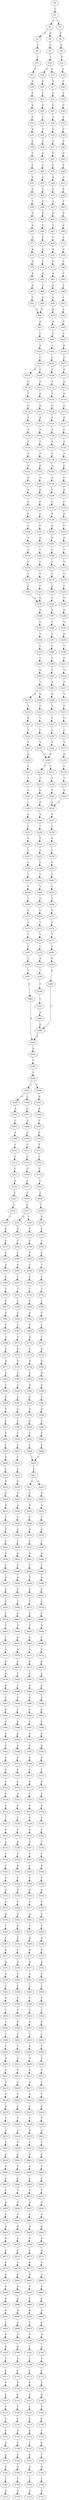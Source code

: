 strict digraph  {
	S0 -> S1 [ label = C ];
	S1 -> S2 [ label = C ];
	S1 -> S3 [ label = G ];
	S2 -> S4 [ label = G ];
	S2 -> S5 [ label = A ];
	S3 -> S6 [ label = G ];
	S4 -> S7 [ label = G ];
	S5 -> S8 [ label = G ];
	S6 -> S9 [ label = G ];
	S7 -> S10 [ label = T ];
	S8 -> S11 [ label = T ];
	S9 -> S12 [ label = T ];
	S10 -> S13 [ label = G ];
	S10 -> S14 [ label = C ];
	S11 -> S15 [ label = C ];
	S12 -> S16 [ label = G ];
	S13 -> S17 [ label = A ];
	S14 -> S18 [ label = G ];
	S15 -> S19 [ label = G ];
	S16 -> S20 [ label = C ];
	S17 -> S21 [ label = C ];
	S18 -> S22 [ label = C ];
	S19 -> S23 [ label = C ];
	S20 -> S24 [ label = C ];
	S21 -> S25 [ label = G ];
	S22 -> S26 [ label = G ];
	S23 -> S27 [ label = G ];
	S24 -> S28 [ label = G ];
	S25 -> S29 [ label = T ];
	S26 -> S30 [ label = T ];
	S27 -> S31 [ label = C ];
	S28 -> S32 [ label = C ];
	S29 -> S33 [ label = G ];
	S30 -> S34 [ label = A ];
	S31 -> S35 [ label = A ];
	S32 -> S36 [ label = C ];
	S33 -> S37 [ label = G ];
	S34 -> S38 [ label = G ];
	S35 -> S39 [ label = G ];
	S36 -> S40 [ label = G ];
	S37 -> S41 [ label = G ];
	S38 -> S42 [ label = C ];
	S39 -> S43 [ label = C ];
	S40 -> S44 [ label = G ];
	S41 -> S45 [ label = T ];
	S42 -> S46 [ label = C ];
	S43 -> S47 [ label = C ];
	S44 -> S48 [ label = T ];
	S45 -> S49 [ label = A ];
	S46 -> S50 [ label = G ];
	S47 -> S51 [ label = G ];
	S48 -> S52 [ label = G ];
	S49 -> S53 [ label = C ];
	S50 -> S54 [ label = C ];
	S51 -> S55 [ label = G ];
	S52 -> S56 [ label = G ];
	S53 -> S57 [ label = T ];
	S54 -> S58 [ label = T ];
	S55 -> S59 [ label = T ];
	S56 -> S60 [ label = T ];
	S57 -> S61 [ label = A ];
	S58 -> S62 [ label = G ];
	S59 -> S63 [ label = G ];
	S60 -> S64 [ label = G ];
	S61 -> S65 [ label = T ];
	S62 -> S66 [ label = G ];
	S63 -> S67 [ label = G ];
	S64 -> S68 [ label = G ];
	S65 -> S69 [ label = T ];
	S66 -> S70 [ label = A ];
	S67 -> S71 [ label = A ];
	S68 -> S72 [ label = A ];
	S69 -> S73 [ label = G ];
	S70 -> S74 [ label = A ];
	S71 -> S75 [ label = A ];
	S72 -> S76 [ label = A ];
	S73 -> S77 [ label = G ];
	S74 -> S78 [ label = G ];
	S75 -> S79 [ label = G ];
	S76 -> S80 [ label = C ];
	S77 -> S81 [ label = A ];
	S78 -> S82 [ label = A ];
	S79 -> S83 [ label = A ];
	S80 -> S84 [ label = C ];
	S81 -> S85 [ label = A ];
	S82 -> S86 [ label = A ];
	S83 -> S87 [ label = A ];
	S84 -> S88 [ label = T ];
	S85 -> S89 [ label = C ];
	S86 -> S90 [ label = C ];
	S87 -> S91 [ label = C ];
	S88 -> S92 [ label = C ];
	S89 -> S93 [ label = G ];
	S90 -> S94 [ label = G ];
	S91 -> S94 [ label = G ];
	S92 -> S95 [ label = G ];
	S93 -> S96 [ label = G ];
	S94 -> S97 [ label = G ];
	S95 -> S98 [ label = G ];
	S96 -> S99 [ label = T ];
	S97 -> S100 [ label = C ];
	S98 -> S101 [ label = C ];
	S99 -> S102 [ label = A ];
	S100 -> S103 [ label = A ];
	S101 -> S104 [ label = A ];
	S102 -> S105 [ label = C ];
	S103 -> S106 [ label = C ];
	S104 -> S107 [ label = C ];
	S105 -> S108 [ label = G ];
	S106 -> S109 [ label = C ];
	S106 -> S110 [ label = T ];
	S107 -> S111 [ label = G ];
	S108 -> S112 [ label = A ];
	S109 -> S113 [ label = G ];
	S110 -> S114 [ label = G ];
	S111 -> S115 [ label = C ];
	S112 -> S116 [ label = A ];
	S113 -> S117 [ label = G ];
	S114 -> S118 [ label = G ];
	S115 -> S119 [ label = G ];
	S116 -> S120 [ label = G ];
	S117 -> S121 [ label = G ];
	S118 -> S122 [ label = G ];
	S119 -> S123 [ label = C ];
	S120 -> S124 [ label = A ];
	S121 -> S125 [ label = A ];
	S122 -> S126 [ label = A ];
	S123 -> S127 [ label = G ];
	S124 -> S128 [ label = A ];
	S125 -> S129 [ label = A ];
	S126 -> S130 [ label = A ];
	S127 -> S131 [ label = C ];
	S128 -> S132 [ label = G ];
	S129 -> S133 [ label = T ];
	S130 -> S134 [ label = C ];
	S131 -> S135 [ label = G ];
	S132 -> S136 [ label = T ];
	S133 -> S137 [ label = T ];
	S134 -> S138 [ label = T ];
	S135 -> S139 [ label = T ];
	S136 -> S140 [ label = G ];
	S137 -> S141 [ label = G ];
	S138 -> S142 [ label = G ];
	S139 -> S143 [ label = C ];
	S140 -> S144 [ label = T ];
	S141 -> S145 [ label = A ];
	S142 -> S146 [ label = G ];
	S143 -> S147 [ label = G ];
	S144 -> S148 [ label = C ];
	S145 -> S149 [ label = A ];
	S146 -> S150 [ label = A ];
	S147 -> S151 [ label = A ];
	S148 -> S152 [ label = C ];
	S149 -> S153 [ label = C ];
	S150 -> S154 [ label = C ];
	S151 -> S155 [ label = C ];
	S152 -> S156 [ label = T ];
	S153 -> S157 [ label = C ];
	S154 -> S158 [ label = C ];
	S155 -> S159 [ label = G ];
	S156 -> S160 [ label = G ];
	S157 -> S161 [ label = C ];
	S158 -> S162 [ label = C ];
	S159 -> S163 [ label = C ];
	S160 -> S164 [ label = G ];
	S161 -> S165 [ label = G ];
	S162 -> S166 [ label = G ];
	S163 -> S167 [ label = G ];
	S164 -> S168 [ label = C ];
	S165 -> S169 [ label = T ];
	S166 -> S170 [ label = T ];
	S167 -> S171 [ label = C ];
	S168 -> S172 [ label = C ];
	S169 -> S173 [ label = C ];
	S170 -> S174 [ label = C ];
	S171 -> S175 [ label = C ];
	S172 -> S176 [ label = T ];
	S173 -> S177 [ label = T ];
	S174 -> S178 [ label = T ];
	S175 -> S179 [ label = T ];
	S176 -> S180 [ label = G ];
	S177 -> S181 [ label = C ];
	S178 -> S182 [ label = C ];
	S179 -> S183 [ label = C ];
	S180 -> S184 [ label = G ];
	S181 -> S185 [ label = G ];
	S182 -> S185 [ label = G ];
	S183 -> S186 [ label = G ];
	S184 -> S187 [ label = G ];
	S185 -> S188 [ label = G ];
	S186 -> S189 [ label = G ];
	S187 -> S190 [ label = T ];
	S188 -> S191 [ label = C ];
	S189 -> S192 [ label = G ];
	S190 -> S193 [ label = C ];
	S191 -> S194 [ label = A ];
	S192 -> S195 [ label = C ];
	S193 -> S196 [ label = C ];
	S194 -> S197 [ label = C ];
	S195 -> S198 [ label = T ];
	S196 -> S199 [ label = C ];
	S197 -> S200 [ label = C ];
	S198 -> S201 [ label = C ];
	S199 -> S202 [ label = G ];
	S200 -> S203 [ label = G ];
	S201 -> S204 [ label = A ];
	S202 -> S205 [ label = A ];
	S203 -> S206 [ label = A ];
	S204 -> S207 [ label = C ];
	S205 -> S208 [ label = G ];
	S206 -> S209 [ label = G ];
	S206 -> S210 [ label = A ];
	S207 -> S211 [ label = G ];
	S208 -> S212 [ label = T ];
	S209 -> S213 [ label = T ];
	S210 -> S214 [ label = T ];
	S211 -> S215 [ label = T ];
	S212 -> S216 [ label = C ];
	S213 -> S217 [ label = C ];
	S214 -> S218 [ label = G ];
	S215 -> S219 [ label = C ];
	S216 -> S220 [ label = C ];
	S217 -> S221 [ label = C ];
	S218 -> S222 [ label = T ];
	S219 -> S223 [ label = C ];
	S220 -> S224 [ label = A ];
	S221 -> S225 [ label = A ];
	S222 -> S226 [ label = A ];
	S223 -> S227 [ label = A ];
	S224 -> S228 [ label = G ];
	S225 -> S228 [ label = G ];
	S226 -> S229 [ label = G ];
	S227 -> S230 [ label = G ];
	S228 -> S231 [ label = T ];
	S228 -> S232 [ label = C ];
	S229 -> S233 [ label = T ];
	S230 -> S234 [ label = C ];
	S231 -> S235 [ label = A ];
	S232 -> S236 [ label = T ];
	S233 -> S237 [ label = T ];
	S234 -> S238 [ label = T ];
	S235 -> S239 [ label = G ];
	S236 -> S240 [ label = T ];
	S237 -> S241 [ label = T ];
	S238 -> S242 [ label = T ];
	S239 -> S243 [ label = G ];
	S240 -> S244 [ label = C ];
	S241 -> S245 [ label = C ];
	S242 -> S244 [ label = C ];
	S243 -> S246 [ label = G ];
	S244 -> S247 [ label = A ];
	S245 -> S248 [ label = A ];
	S246 -> S249 [ label = T ];
	S247 -> S250 [ label = C ];
	S248 -> S251 [ label = C ];
	S249 -> S252 [ label = C ];
	S250 -> S253 [ label = G ];
	S251 -> S254 [ label = T ];
	S252 -> S255 [ label = A ];
	S253 -> S256 [ label = C ];
	S254 -> S257 [ label = C ];
	S255 -> S258 [ label = C ];
	S256 -> S259 [ label = C ];
	S257 -> S260 [ label = C ];
	S258 -> S261 [ label = T ];
	S259 -> S262 [ label = C ];
	S260 -> S263 [ label = T ];
	S261 -> S264 [ label = C ];
	S262 -> S265 [ label = T ];
	S263 -> S266 [ label = T ];
	S264 -> S267 [ label = G ];
	S265 -> S268 [ label = T ];
	S266 -> S269 [ label = T ];
	S267 -> S270 [ label = C ];
	S268 -> S271 [ label = C ];
	S269 -> S272 [ label = C ];
	S270 -> S273 [ label = T ];
	S271 -> S274 [ label = A ];
	S272 -> S275 [ label = A ];
	S273 -> S276 [ label = T ];
	S274 -> S277 [ label = T ];
	S275 -> S278 [ label = T ];
	S276 -> S279 [ label = C ];
	S277 -> S280 [ label = C ];
	S278 -> S281 [ label = C ];
	S279 -> S282 [ label = A ];
	S280 -> S283 [ label = C ];
	S281 -> S284 [ label = C ];
	S282 -> S285 [ label = T ];
	S283 -> S286 [ label = A ];
	S284 -> S287 [ label = A ];
	S285 -> S288 [ label = C ];
	S286 -> S289 [ label = G ];
	S287 -> S290 [ label = G ];
	S288 -> S291 [ label = C ];
	S289 -> S292 [ label = A ];
	S290 -> S292 [ label = A ];
	S291 -> S293 [ label = A ];
	S292 -> S294 [ label = A ];
	S293 -> S289 [ label = G ];
	S294 -> S295 [ label = C ];
	S295 -> S296 [ label = C ];
	S296 -> S297 [ label = A ];
	S296 -> S298 [ label = G ];
	S297 -> S299 [ label = G ];
	S297 -> S300 [ label = C ];
	S298 -> S301 [ label = G ];
	S299 -> S302 [ label = A ];
	S300 -> S303 [ label = C ];
	S301 -> S304 [ label = A ];
	S302 -> S305 [ label = C ];
	S303 -> S306 [ label = A ];
	S304 -> S307 [ label = C ];
	S305 -> S308 [ label = T ];
	S306 -> S309 [ label = C ];
	S307 -> S310 [ label = G ];
	S308 -> S311 [ label = C ];
	S309 -> S312 [ label = C ];
	S310 -> S313 [ label = C ];
	S311 -> S314 [ label = C ];
	S312 -> S315 [ label = C ];
	S313 -> S316 [ label = C ];
	S314 -> S317 [ label = C ];
	S315 -> S318 [ label = C ];
	S316 -> S319 [ label = C ];
	S317 -> S320 [ label = A ];
	S318 -> S321 [ label = T ];
	S319 -> S322 [ label = A ];
	S320 -> S323 [ label = T ];
	S321 -> S324 [ label = T ];
	S322 -> S325 [ label = T ];
	S323 -> S326 [ label = C ];
	S324 -> S327 [ label = C ];
	S325 -> S328 [ label = C ];
	S326 -> S329 [ label = T ];
	S327 -> S330 [ label = C ];
	S327 -> S331 [ label = G ];
	S328 -> S332 [ label = G ];
	S329 -> S333 [ label = G ];
	S330 -> S334 [ label = T ];
	S331 -> S335 [ label = A ];
	S332 -> S336 [ label = T ];
	S333 -> S337 [ label = C ];
	S334 -> S338 [ label = G ];
	S335 -> S339 [ label = T ];
	S336 -> S340 [ label = C ];
	S337 -> S341 [ label = C ];
	S338 -> S342 [ label = T ];
	S339 -> S343 [ label = C ];
	S340 -> S344 [ label = C ];
	S341 -> S345 [ label = A ];
	S342 -> S346 [ label = C ];
	S343 -> S347 [ label = G ];
	S344 -> S348 [ label = T ];
	S345 -> S349 [ label = G ];
	S346 -> S350 [ label = C ];
	S347 -> S351 [ label = T ];
	S348 -> S352 [ label = C ];
	S349 -> S353 [ label = T ];
	S350 -> S354 [ label = T ];
	S351 -> S355 [ label = T ];
	S352 -> S356 [ label = T ];
	S353 -> S357 [ label = C ];
	S354 -> S358 [ label = T ];
	S355 -> S359 [ label = T ];
	S356 -> S360 [ label = T ];
	S357 -> S361 [ label = G ];
	S358 -> S362 [ label = G ];
	S359 -> S363 [ label = G ];
	S360 -> S364 [ label = C ];
	S361 -> S365 [ label = T ];
	S362 -> S366 [ label = T ];
	S363 -> S367 [ label = T ];
	S364 -> S368 [ label = T ];
	S365 -> S369 [ label = A ];
	S366 -> S370 [ label = A ];
	S367 -> S371 [ label = A ];
	S368 -> S372 [ label = C ];
	S369 -> S373 [ label = A ];
	S370 -> S374 [ label = G ];
	S371 -> S375 [ label = G ];
	S372 -> S376 [ label = G ];
	S373 -> S377 [ label = G ];
	S374 -> S378 [ label = G ];
	S375 -> S379 [ label = G ];
	S376 -> S380 [ label = G ];
	S377 -> S381 [ label = A ];
	S378 -> S382 [ label = A ];
	S379 -> S383 [ label = A ];
	S380 -> S384 [ label = A ];
	S381 -> S385 [ label = C ];
	S382 -> S386 [ label = G ];
	S383 -> S387 [ label = A ];
	S384 -> S388 [ label = G ];
	S385 -> S389 [ label = G ];
	S386 -> S390 [ label = A ];
	S387 -> S391 [ label = A ];
	S388 -> S392 [ label = A ];
	S389 -> S393 [ label = G ];
	S390 -> S394 [ label = G ];
	S391 -> S395 [ label = G ];
	S392 -> S396 [ label = G ];
	S393 -> S397 [ label = C ];
	S394 -> S398 [ label = G ];
	S395 -> S399 [ label = G ];
	S396 -> S400 [ label = G ];
	S397 -> S401 [ label = T ];
	S398 -> S402 [ label = T ];
	S399 -> S403 [ label = T ];
	S400 -> S404 [ label = T ];
	S401 -> S405 [ label = C ];
	S402 -> S406 [ label = C ];
	S403 -> S407 [ label = C ];
	S404 -> S408 [ label = C ];
	S405 -> S409 [ label = T ];
	S406 -> S410 [ label = C ];
	S407 -> S411 [ label = C ];
	S408 -> S410 [ label = C ];
	S409 -> S412 [ label = C ];
	S410 -> S413 [ label = C ];
	S411 -> S414 [ label = C ];
	S412 -> S415 [ label = G ];
	S413 -> S416 [ label = A ];
	S413 -> S417 [ label = G ];
	S414 -> S418 [ label = G ];
	S415 -> S419 [ label = A ];
	S416 -> S420 [ label = G ];
	S417 -> S421 [ label = G ];
	S418 -> S422 [ label = A ];
	S419 -> S423 [ label = A ];
	S420 -> S424 [ label = A ];
	S421 -> S425 [ label = A ];
	S422 -> S426 [ label = A ];
	S423 -> S427 [ label = G ];
	S424 -> S428 [ label = G ];
	S425 -> S429 [ label = G ];
	S426 -> S430 [ label = G ];
	S427 -> S431 [ label = T ];
	S428 -> S432 [ label = C ];
	S429 -> S433 [ label = G ];
	S430 -> S434 [ label = T ];
	S431 -> S435 [ label = C ];
	S432 -> S436 [ label = C ];
	S433 -> S437 [ label = C ];
	S434 -> S438 [ label = C ];
	S435 -> S439 [ label = G ];
	S436 -> S440 [ label = A ];
	S437 -> S441 [ label = G ];
	S438 -> S442 [ label = G ];
	S439 -> S443 [ label = C ];
	S440 -> S444 [ label = C ];
	S441 -> S445 [ label = T ];
	S442 -> S446 [ label = A ];
	S443 -> S447 [ label = G ];
	S444 -> S448 [ label = G ];
	S445 -> S449 [ label = G ];
	S446 -> S450 [ label = G ];
	S447 -> S451 [ label = G ];
	S448 -> S452 [ label = G ];
	S449 -> S453 [ label = G ];
	S450 -> S454 [ label = G ];
	S451 -> S455 [ label = C ];
	S452 -> S456 [ label = T ];
	S453 -> S457 [ label = T ];
	S454 -> S458 [ label = T ];
	S455 -> S459 [ label = T ];
	S456 -> S460 [ label = T ];
	S457 -> S461 [ label = A ];
	S458 -> S462 [ label = A ];
	S459 -> S463 [ label = A ];
	S460 -> S464 [ label = A ];
	S461 -> S465 [ label = T ];
	S462 -> S466 [ label = T ];
	S463 -> S467 [ label = T ];
	S464 -> S468 [ label = C ];
	S465 -> S469 [ label = G ];
	S466 -> S470 [ label = A ];
	S467 -> S471 [ label = A ];
	S468 -> S472 [ label = T ];
	S469 -> S473 [ label = A ];
	S470 -> S474 [ label = A ];
	S471 -> S475 [ label = G ];
	S472 -> S476 [ label = G ];
	S473 -> S477 [ label = G ];
	S474 -> S478 [ label = G ];
	S475 -> S479 [ label = T ];
	S476 -> S480 [ label = C ];
	S477 -> S481 [ label = C ];
	S478 -> S482 [ label = T ];
	S479 -> S483 [ label = A ];
	S480 -> S484 [ label = A ];
	S481 -> S485 [ label = G ];
	S482 -> S486 [ label = C ];
	S483 -> S487 [ label = G ];
	S484 -> S488 [ label = G ];
	S485 -> S489 [ label = G ];
	S486 -> S490 [ label = G ];
	S487 -> S491 [ label = C ];
	S488 -> S492 [ label = A ];
	S489 -> S493 [ label = T ];
	S490 -> S494 [ label = T ];
	S491 -> S495 [ label = C ];
	S492 -> S496 [ label = C ];
	S493 -> S497 [ label = C ];
	S494 -> S498 [ label = G ];
	S495 -> S499 [ label = G ];
	S496 -> S500 [ label = G ];
	S497 -> S501 [ label = G ];
	S498 -> S502 [ label = G ];
	S499 -> S503 [ label = A ];
	S500 -> S504 [ label = G ];
	S501 -> S505 [ label = C ];
	S502 -> S506 [ label = T ];
	S503 -> S507 [ label = A ];
	S504 -> S508 [ label = A ];
	S505 -> S509 [ label = A ];
	S506 -> S510 [ label = A ];
	S507 -> S511 [ label = A ];
	S508 -> S512 [ label = C ];
	S509 -> S513 [ label = C ];
	S510 -> S514 [ label = C ];
	S511 -> S515 [ label = C ];
	S512 -> S516 [ label = A ];
	S513 -> S517 [ label = G ];
	S514 -> S518 [ label = C ];
	S515 -> S519 [ label = C ];
	S516 -> S520 [ label = C ];
	S517 -> S521 [ label = C ];
	S518 -> S522 [ label = G ];
	S519 -> S523 [ label = C ];
	S520 -> S524 [ label = A ];
	S521 -> S525 [ label = G ];
	S522 -> S526 [ label = G ];
	S523 -> S527 [ label = C ];
	S524 -> S528 [ label = C ];
	S525 -> S529 [ label = C ];
	S526 -> S530 [ label = T ];
	S527 -> S531 [ label = G ];
	S528 -> S532 [ label = C ];
	S529 -> S533 [ label = G ];
	S530 -> S534 [ label = G ];
	S531 -> S535 [ label = A ];
	S532 -> S536 [ label = T ];
	S533 -> S537 [ label = G ];
	S534 -> S538 [ label = G ];
	S535 -> S539 [ label = C ];
	S536 -> S540 [ label = C ];
	S537 -> S541 [ label = C ];
	S538 -> S542 [ label = T ];
	S539 -> S543 [ label = T ];
	S540 -> S544 [ label = T ];
	S541 -> S545 [ label = T ];
	S542 -> S546 [ label = T ];
	S543 -> S547 [ label = A ];
	S544 -> S548 [ label = A ];
	S545 -> S549 [ label = G ];
	S546 -> S550 [ label = A ];
	S547 -> S551 [ label = G ];
	S548 -> S552 [ label = G ];
	S549 -> S553 [ label = G ];
	S550 -> S554 [ label = G ];
	S551 -> S555 [ label = A ];
	S552 -> S556 [ label = A ];
	S553 -> S557 [ label = A ];
	S554 -> S558 [ label = A ];
	S555 -> S559 [ label = A ];
	S556 -> S560 [ label = A ];
	S557 -> S561 [ label = A ];
	S558 -> S562 [ label = A ];
	S559 -> S563 [ label = T ];
	S560 -> S564 [ label = C ];
	S561 -> S565 [ label = T ];
	S562 -> S566 [ label = G ];
	S563 -> S567 [ label = C ];
	S564 -> S568 [ label = G ];
	S565 -> S569 [ label = G ];
	S566 -> S570 [ label = G ];
	S567 -> S571 [ label = G ];
	S568 -> S572 [ label = A ];
	S569 -> S573 [ label = G ];
	S570 -> S574 [ label = G ];
	S571 -> S575 [ label = G ];
	S572 -> S576 [ label = G ];
	S573 -> S577 [ label = G ];
	S574 -> S578 [ label = G ];
	S575 -> S579 [ label = G ];
	S576 -> S580 [ label = G ];
	S577 -> S581 [ label = G ];
	S578 -> S582 [ label = G ];
	S579 -> S583 [ label = T ];
	S580 -> S584 [ label = T ];
	S581 -> S585 [ label = T ];
	S582 -> S586 [ label = T ];
	S583 -> S587 [ label = A ];
	S584 -> S588 [ label = G ];
	S585 -> S589 [ label = C ];
	S586 -> S590 [ label = C ];
	S587 -> S591 [ label = T ];
	S588 -> S592 [ label = T ];
	S589 -> S593 [ label = C ];
	S590 -> S594 [ label = C ];
	S591 -> S595 [ label = C ];
	S592 -> S596 [ label = C ];
	S593 -> S597 [ label = G ];
	S594 -> S598 [ label = G ];
	S595 -> S599 [ label = C ];
	S596 -> S600 [ label = C ];
	S597 -> S601 [ label = C ];
	S598 -> S602 [ label = T ];
	S599 -> S603 [ label = C ];
	S600 -> S604 [ label = C ];
	S601 -> S605 [ label = C ];
	S602 -> S606 [ label = C ];
	S603 -> S607 [ label = G ];
	S604 -> S608 [ label = T ];
	S605 -> S609 [ label = G ];
	S606 -> S610 [ label = G ];
	S607 -> S611 [ label = A ];
	S608 -> S612 [ label = G ];
	S609 -> S613 [ label = G ];
	S610 -> S614 [ label = G ];
	S611 -> S615 [ label = A ];
	S612 -> S616 [ label = T ];
	S613 -> S617 [ label = A ];
	S614 -> S618 [ label = A ];
	S615 -> S619 [ label = A ];
	S616 -> S620 [ label = C ];
	S617 -> S621 [ label = A ];
	S618 -> S622 [ label = A ];
	S619 -> S623 [ label = G ];
	S620 -> S624 [ label = C ];
	S621 -> S625 [ label = C ];
	S622 -> S626 [ label = C ];
	S623 -> S627 [ label = T ];
	S624 -> S628 [ label = T ];
	S625 -> S629 [ label = T ];
	S626 -> S630 [ label = T ];
	S627 -> S631 [ label = G ];
	S628 -> S632 [ label = A ];
	S629 -> S633 [ label = G ];
	S630 -> S634 [ label = A ];
	S631 -> S635 [ label = T ];
	S632 -> S636 [ label = C ];
	S633 -> S637 [ label = C ];
	S634 -> S638 [ label = C ];
	S635 -> S639 [ label = C ];
	S636 -> S640 [ label = T ];
	S637 -> S641 [ label = A ];
	S638 -> S642 [ label = A ];
	S639 -> S643 [ label = G ];
	S640 -> S644 [ label = A ];
	S641 -> S645 [ label = A ];
	S642 -> S646 [ label = A ];
	S643 -> S647 [ label = T ];
	S644 -> S648 [ label = C ];
	S645 -> S649 [ label = C ];
	S646 -> S650 [ label = C ];
	S647 -> S651 [ label = C ];
	S648 -> S652 [ label = C ];
	S649 -> S653 [ label = C ];
	S650 -> S654 [ label = G ];
	S651 -> S655 [ label = G ];
	S652 -> S656 [ label = A ];
	S653 -> S657 [ label = A ];
	S654 -> S658 [ label = A ];
	S655 -> S659 [ label = G ];
	S656 -> S660 [ label = G ];
	S657 -> S661 [ label = G ];
	S658 -> S662 [ label = A ];
	S659 -> S663 [ label = A ];
	S660 -> S664 [ label = G ];
	S661 -> S665 [ label = A ];
	S662 -> S666 [ label = A ];
	S663 -> S667 [ label = A ];
	S664 -> S668 [ label = A ];
	S665 -> S669 [ label = A ];
	S666 -> S670 [ label = A ];
	S667 -> S671 [ label = C ];
	S668 -> S672 [ label = G ];
	S669 -> S673 [ label = C ];
	S670 -> S674 [ label = C ];
	S671 -> S675 [ label = A ];
	S672 -> S676 [ label = A ];
	S673 -> S677 [ label = A ];
	S674 -> S678 [ label = A ];
	S675 -> S679 [ label = G ];
	S676 -> S680 [ label = G ];
	S677 -> S681 [ label = G ];
	S678 -> S682 [ label = G ];
	S679 -> S683 [ label = G ];
	S680 -> S684 [ label = T ];
	S681 -> S685 [ label = C ];
	S682 -> S686 [ label = A ];
	S683 -> S687 [ label = A ];
	S684 -> S688 [ label = C ];
	S685 -> S689 [ label = C ];
	S686 -> S690 [ label = A ];
	S687 -> S691 [ label = A ];
	S688 -> S692 [ label = A ];
	S689 -> S693 [ label = G ];
	S690 -> S694 [ label = G ];
	S691 -> S695 [ label = T ];
	S692 -> S696 [ label = G ];
	S693 -> S697 [ label = T ];
	S694 -> S698 [ label = G ];
	S695 -> S699 [ label = A ];
	S696 -> S700 [ label = G ];
	S697 -> S701 [ label = C ];
	S698 -> S702 [ label = G ];
	S699 -> S703 [ label = G ];
	S700 -> S704 [ label = A ];
	S701 -> S705 [ label = C ];
	S702 -> S706 [ label = G ];
	S703 -> S707 [ label = T ];
	S704 -> S708 [ label = C ];
	S705 -> S709 [ label = T ];
	S706 -> S710 [ label = T ];
	S707 -> S711 [ label = C ];
	S708 -> S712 [ label = C ];
	S709 -> S713 [ label = C ];
	S710 -> S714 [ label = C ];
	S711 -> S715 [ label = T ];
	S712 -> S716 [ label = A ];
	S713 -> S717 [ label = T ];
	S714 -> S718 [ label = T ];
	S715 -> S719 [ label = C ];
	S716 -> S720 [ label = G ];
	S717 -> S721 [ label = G ];
	S718 -> S722 [ label = C ];
	S719 -> S723 [ label = T ];
	S720 -> S724 [ label = T ];
	S721 -> S725 [ label = T ];
	S722 -> S726 [ label = T ];
	S723 -> S727 [ label = C ];
	S724 -> S728 [ label = C ];
	S725 -> S729 [ label = C ];
	S726 -> S730 [ label = C ];
	S727 -> S731 [ label = T ];
	S728 -> S732 [ label = T ];
	S729 -> S733 [ label = G ];
	S730 -> S734 [ label = G ];
	S731 -> S735 [ label = G ];
	S732 -> S736 [ label = C ];
	S733 -> S737 [ label = T ];
	S734 -> S738 [ label = T ];
	S735 -> S739 [ label = A ];
	S736 -> S740 [ label = T ];
	S737 -> S741 [ label = G ];
	S738 -> S742 [ label = G ];
	S739 -> S743 [ label = G ];
	S740 -> S744 [ label = G ];
	S741 -> S745 [ label = G ];
	S742 -> S746 [ label = G ];
	S743 -> S747 [ label = T ];
	S744 -> S748 [ label = T ];
	S745 -> S749 [ label = T ];
	S746 -> S750 [ label = T ];
	S747 -> S751 [ label = A ];
	S748 -> S752 [ label = A ];
	S749 -> S753 [ label = A ];
	S750 -> S754 [ label = A ];
}
